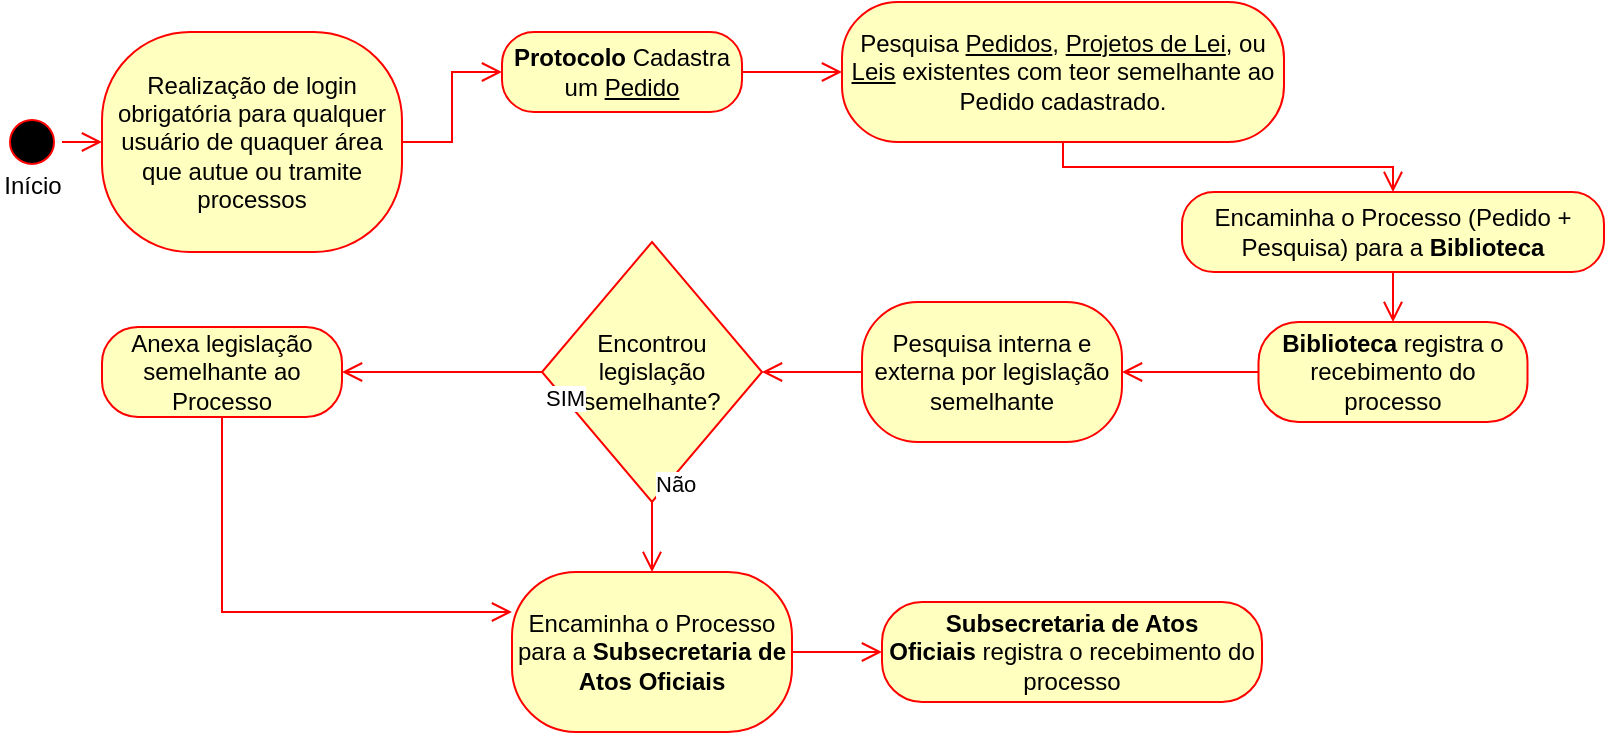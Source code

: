 <mxfile version="16.0.3" type="github"><diagram id="C5RBs43oDa-KdzZeNtuy" name="Page-1"><mxGraphModel dx="1102" dy="618" grid="1" gridSize="10" guides="1" tooltips="1" connect="1" arrows="1" fold="1" page="1" pageScale="1" pageWidth="827" pageHeight="1169" math="0" shadow="0"><root><mxCell id="WIyWlLk6GJQsqaUBKTNV-0"/><mxCell id="WIyWlLk6GJQsqaUBKTNV-1" parent="WIyWlLk6GJQsqaUBKTNV-0"/><mxCell id="n_Ylqb9zFmvwcJTai0Tj-0" value="&lt;br&gt;&lt;br&gt;&lt;br&gt;Início" style="ellipse;html=1;shape=startState;fillColor=#000000;strokeColor=#ff0000;" vertex="1" parent="WIyWlLk6GJQsqaUBKTNV-1"><mxGeometry x="10" y="60" width="30" height="30" as="geometry"/></mxCell><mxCell id="n_Ylqb9zFmvwcJTai0Tj-1" value="" style="edgeStyle=orthogonalEdgeStyle;html=1;verticalAlign=bottom;endArrow=open;endSize=8;strokeColor=#ff0000;rounded=0;" edge="1" source="n_Ylqb9zFmvwcJTai0Tj-0" parent="WIyWlLk6GJQsqaUBKTNV-1" target="n_Ylqb9zFmvwcJTai0Tj-2"><mxGeometry relative="1" as="geometry"><mxPoint x="399" y="100" as="targetPoint"/></mxGeometry></mxCell><mxCell id="n_Ylqb9zFmvwcJTai0Tj-2" value="Realização de login obrigatória para qualquer usuário de quaquer área que autue ou tramite processos" style="rounded=1;whiteSpace=wrap;html=1;arcSize=40;fontColor=#000000;fillColor=#ffffc0;strokeColor=#ff0000;" vertex="1" parent="WIyWlLk6GJQsqaUBKTNV-1"><mxGeometry x="60" y="20" width="150" height="110" as="geometry"/></mxCell><mxCell id="n_Ylqb9zFmvwcJTai0Tj-3" value="" style="edgeStyle=orthogonalEdgeStyle;html=1;verticalAlign=bottom;endArrow=open;endSize=8;strokeColor=#ff0000;rounded=0;" edge="1" source="n_Ylqb9zFmvwcJTai0Tj-2" parent="WIyWlLk6GJQsqaUBKTNV-1" target="n_Ylqb9zFmvwcJTai0Tj-4"><mxGeometry relative="1" as="geometry"><mxPoint x="399" y="180" as="targetPoint"/></mxGeometry></mxCell><mxCell id="n_Ylqb9zFmvwcJTai0Tj-4" value="&lt;b&gt;Protocolo&lt;/b&gt;&amp;nbsp;Cadastra um &lt;u&gt;Pedido&lt;/u&gt;" style="rounded=1;whiteSpace=wrap;html=1;arcSize=40;fontColor=#000000;fillColor=#ffffc0;strokeColor=#ff0000;" vertex="1" parent="WIyWlLk6GJQsqaUBKTNV-1"><mxGeometry x="260" y="20" width="120" height="40" as="geometry"/></mxCell><mxCell id="n_Ylqb9zFmvwcJTai0Tj-5" value="" style="edgeStyle=orthogonalEdgeStyle;html=1;verticalAlign=bottom;endArrow=open;endSize=8;strokeColor=#ff0000;rounded=0;" edge="1" source="n_Ylqb9zFmvwcJTai0Tj-4" parent="WIyWlLk6GJQsqaUBKTNV-1" target="n_Ylqb9zFmvwcJTai0Tj-9"><mxGeometry relative="1" as="geometry"><mxPoint x="399" y="220" as="targetPoint"/></mxGeometry></mxCell><mxCell id="n_Ylqb9zFmvwcJTai0Tj-9" value="Pesquisa &lt;u&gt;Pedidos&lt;/u&gt;, &lt;u&gt;Projetos de Lei&lt;/u&gt;, ou &lt;u&gt;Leis&lt;/u&gt; existentes com teor semelhante ao Pedido cadastrado." style="rounded=1;whiteSpace=wrap;html=1;arcSize=40;fontColor=#000000;fillColor=#ffffc0;strokeColor=#ff0000;" vertex="1" parent="WIyWlLk6GJQsqaUBKTNV-1"><mxGeometry x="430" y="5" width="221" height="70" as="geometry"/></mxCell><mxCell id="n_Ylqb9zFmvwcJTai0Tj-10" value="" style="edgeStyle=orthogonalEdgeStyle;html=1;verticalAlign=bottom;endArrow=open;endSize=8;strokeColor=#ff0000;rounded=0;entryX=0.5;entryY=0;entryDx=0;entryDy=0;" edge="1" source="n_Ylqb9zFmvwcJTai0Tj-9" parent="WIyWlLk6GJQsqaUBKTNV-1" target="n_Ylqb9zFmvwcJTai0Tj-11"><mxGeometry relative="1" as="geometry"><mxPoint x="399" y="320" as="targetPoint"/></mxGeometry></mxCell><mxCell id="n_Ylqb9zFmvwcJTai0Tj-11" value="Encaminha o Processo (Pedido + Pesquisa) para a &lt;b&gt;Biblioteca&lt;/b&gt;" style="rounded=1;whiteSpace=wrap;html=1;arcSize=40;fontColor=#000000;fillColor=#ffffc0;strokeColor=#ff0000;" vertex="1" parent="WIyWlLk6GJQsqaUBKTNV-1"><mxGeometry x="600" y="100" width="211" height="40" as="geometry"/></mxCell><mxCell id="n_Ylqb9zFmvwcJTai0Tj-12" value="" style="edgeStyle=orthogonalEdgeStyle;html=1;verticalAlign=bottom;endArrow=open;endSize=8;strokeColor=#ff0000;rounded=0;entryX=0.5;entryY=0;entryDx=0;entryDy=0;" edge="1" source="n_Ylqb9zFmvwcJTai0Tj-11" parent="WIyWlLk6GJQsqaUBKTNV-1" target="n_Ylqb9zFmvwcJTai0Tj-13"><mxGeometry relative="1" as="geometry"><mxPoint x="706" y="220" as="targetPoint"/></mxGeometry></mxCell><mxCell id="n_Ylqb9zFmvwcJTai0Tj-13" value="&lt;b&gt;Biblioteca &lt;/b&gt;registra o recebimento do processo" style="rounded=1;whiteSpace=wrap;html=1;arcSize=40;fontColor=#000000;fillColor=#ffffc0;strokeColor=#ff0000;" vertex="1" parent="WIyWlLk6GJQsqaUBKTNV-1"><mxGeometry x="638.25" y="165" width="134.5" height="50" as="geometry"/></mxCell><mxCell id="n_Ylqb9zFmvwcJTai0Tj-14" value="" style="edgeStyle=orthogonalEdgeStyle;html=1;verticalAlign=bottom;endArrow=open;endSize=8;strokeColor=#ff0000;rounded=0;" edge="1" source="n_Ylqb9zFmvwcJTai0Tj-13" parent="WIyWlLk6GJQsqaUBKTNV-1" target="n_Ylqb9zFmvwcJTai0Tj-16"><mxGeometry relative="1" as="geometry"><mxPoint x="590" y="190" as="targetPoint"/></mxGeometry></mxCell><mxCell id="n_Ylqb9zFmvwcJTai0Tj-16" value="Pesquisa interna e externa por legislação semelhante" style="rounded=1;whiteSpace=wrap;html=1;arcSize=40;fontColor=#000000;fillColor=#ffffc0;strokeColor=#ff0000;" vertex="1" parent="WIyWlLk6GJQsqaUBKTNV-1"><mxGeometry x="440" y="155" width="130" height="70" as="geometry"/></mxCell><mxCell id="n_Ylqb9zFmvwcJTai0Tj-17" value="" style="edgeStyle=orthogonalEdgeStyle;html=1;verticalAlign=bottom;endArrow=open;endSize=8;strokeColor=#ff0000;rounded=0;entryX=1;entryY=0.5;entryDx=0;entryDy=0;" edge="1" source="n_Ylqb9zFmvwcJTai0Tj-16" parent="WIyWlLk6GJQsqaUBKTNV-1" target="n_Ylqb9zFmvwcJTai0Tj-19"><mxGeometry relative="1" as="geometry"><mxPoint x="440" y="190" as="targetPoint"/></mxGeometry></mxCell><mxCell id="n_Ylqb9zFmvwcJTai0Tj-19" value="Encontrou legislação semelhante?" style="rhombus;whiteSpace=wrap;html=1;fillColor=#ffffc0;strokeColor=#ff0000;" vertex="1" parent="WIyWlLk6GJQsqaUBKTNV-1"><mxGeometry x="280" y="125" width="110" height="130" as="geometry"/></mxCell><mxCell id="n_Ylqb9zFmvwcJTai0Tj-20" value="Não" style="edgeStyle=orthogonalEdgeStyle;html=1;align=left;verticalAlign=bottom;endArrow=open;endSize=8;strokeColor=#ff0000;rounded=0;" edge="1" source="n_Ylqb9zFmvwcJTai0Tj-19" parent="WIyWlLk6GJQsqaUBKTNV-1" target="n_Ylqb9zFmvwcJTai0Tj-24"><mxGeometry x="-1" relative="1" as="geometry"><mxPoint x="180" y="205" as="targetPoint"/></mxGeometry></mxCell><mxCell id="n_Ylqb9zFmvwcJTai0Tj-21" value="SIM" style="edgeStyle=orthogonalEdgeStyle;html=1;align=left;verticalAlign=top;endArrow=open;endSize=8;strokeColor=#ff0000;rounded=0;" edge="1" source="n_Ylqb9zFmvwcJTai0Tj-19" parent="WIyWlLk6GJQsqaUBKTNV-1" target="n_Ylqb9zFmvwcJTai0Tj-22"><mxGeometry x="-1" relative="1" as="geometry"><mxPoint x="330" y="300" as="targetPoint"/></mxGeometry></mxCell><mxCell id="n_Ylqb9zFmvwcJTai0Tj-22" value="Anexa legislação semelhante ao Processo" style="rounded=1;whiteSpace=wrap;html=1;arcSize=40;fontColor=#000000;fillColor=#ffffc0;strokeColor=#ff0000;" vertex="1" parent="WIyWlLk6GJQsqaUBKTNV-1"><mxGeometry x="60" y="167.5" width="120" height="45" as="geometry"/></mxCell><mxCell id="n_Ylqb9zFmvwcJTai0Tj-23" value="" style="edgeStyle=orthogonalEdgeStyle;html=1;verticalAlign=bottom;endArrow=open;endSize=8;strokeColor=#ff0000;rounded=0;entryX=0;entryY=0.25;entryDx=0;entryDy=0;exitX=0.5;exitY=1;exitDx=0;exitDy=0;" edge="1" source="n_Ylqb9zFmvwcJTai0Tj-22" parent="WIyWlLk6GJQsqaUBKTNV-1" target="n_Ylqb9zFmvwcJTai0Tj-24"><mxGeometry relative="1" as="geometry"><mxPoint x="230" y="355" as="targetPoint"/></mxGeometry></mxCell><mxCell id="n_Ylqb9zFmvwcJTai0Tj-24" value="Encaminha o Processo para a &lt;b&gt;Subsecretaria de Atos Oficiais&lt;/b&gt;" style="rounded=1;whiteSpace=wrap;html=1;arcSize=40;fontColor=#000000;fillColor=#ffffc0;strokeColor=#ff0000;" vertex="1" parent="WIyWlLk6GJQsqaUBKTNV-1"><mxGeometry x="265" y="290" width="140" height="80" as="geometry"/></mxCell><mxCell id="n_Ylqb9zFmvwcJTai0Tj-25" value="" style="edgeStyle=orthogonalEdgeStyle;html=1;verticalAlign=bottom;endArrow=open;endSize=8;strokeColor=#ff0000;rounded=0;" edge="1" source="n_Ylqb9zFmvwcJTai0Tj-24" parent="WIyWlLk6GJQsqaUBKTNV-1" target="n_Ylqb9zFmvwcJTai0Tj-26"><mxGeometry relative="1" as="geometry"><mxPoint x="90" y="280" as="targetPoint"/></mxGeometry></mxCell><mxCell id="n_Ylqb9zFmvwcJTai0Tj-26" value="&lt;b&gt;Subsecretaria de Atos Oficiais&amp;nbsp;&lt;/b&gt;registra o recebimento do processo" style="rounded=1;whiteSpace=wrap;html=1;arcSize=40;fontColor=#000000;fillColor=#ffffc0;strokeColor=#ff0000;" vertex="1" parent="WIyWlLk6GJQsqaUBKTNV-1"><mxGeometry x="450" y="305" width="190" height="50" as="geometry"/></mxCell></root></mxGraphModel></diagram></mxfile>